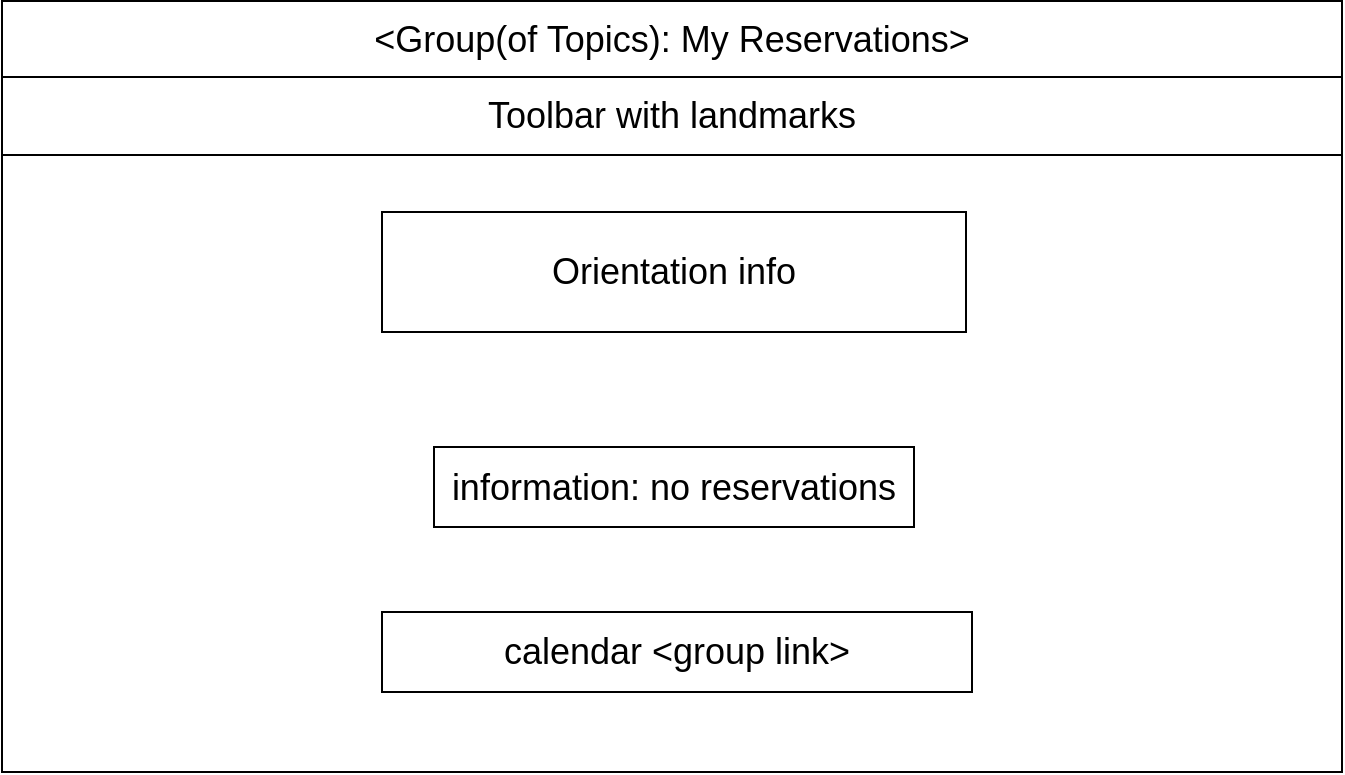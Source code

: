 <mxfile version="10.9.5" type="device"><diagram id="u9o09Kq5SHA_BDpGMf4i" name="Page-1"><mxGraphModel dx="864" dy="503" grid="1" gridSize="10" guides="1" tooltips="1" connect="1" arrows="1" fold="1" page="1" pageScale="1" pageWidth="827" pageHeight="1169" math="0" shadow="0"><root><mxCell id="0"/><mxCell id="1" parent="0"/><mxCell id="-rnoXKyHjFCAjOM_Cpp1-1" value="" style="rounded=0;whiteSpace=wrap;html=1;" parent="1" vertex="1"><mxGeometry x="90" y="25" width="670" height="385" as="geometry"/></mxCell><mxCell id="-rnoXKyHjFCAjOM_Cpp1-3" value="&lt;div style=&quot;text-align: left ; font-size: 18px&quot;&gt;&lt;/div&gt;&lt;span style=&quot;text-align: left&quot;&gt;&amp;lt;Group(of Topics)&lt;/span&gt;&lt;span style=&quot;text-align: left&quot;&gt;: My Reservations&amp;gt;&lt;/span&gt;&lt;span style=&quot;text-align: left&quot;&gt;&lt;br&gt;&lt;/span&gt;" style="rounded=0;whiteSpace=wrap;html=1;fontSize=18;" parent="1" vertex="1"><mxGeometry x="90" y="24.5" width="670" height="38" as="geometry"/></mxCell><mxCell id="-rnoXKyHjFCAjOM_Cpp1-4" value="Toolbar with landmarks" style="rounded=0;whiteSpace=wrap;html=1;fontSize=18;" parent="1" vertex="1"><mxGeometry x="90" y="62.5" width="670" height="39" as="geometry"/></mxCell><mxCell id="-rnoXKyHjFCAjOM_Cpp1-12" value="&lt;span style=&quot;font-size: 18px&quot;&gt;Orientation info&lt;/span&gt;" style="rounded=0;whiteSpace=wrap;html=1;" parent="1" vertex="1"><mxGeometry x="280" y="130" width="292" height="60" as="geometry"/></mxCell><mxCell id="8cwb70AJMBwz39Q5iK1C-1" value="information: no reservations" style="rounded=0;whiteSpace=wrap;html=1;fontSize=18;" parent="1" vertex="1"><mxGeometry x="306" y="247.5" width="240" height="40" as="geometry"/></mxCell><mxCell id="8cwb70AJMBwz39Q5iK1C-2" value="calendar &amp;lt;group link&amp;gt;" style="rounded=0;whiteSpace=wrap;html=1;fontSize=18;" parent="1" vertex="1"><mxGeometry x="280" y="330" width="295" height="40" as="geometry"/></mxCell></root></mxGraphModel></diagram></mxfile>